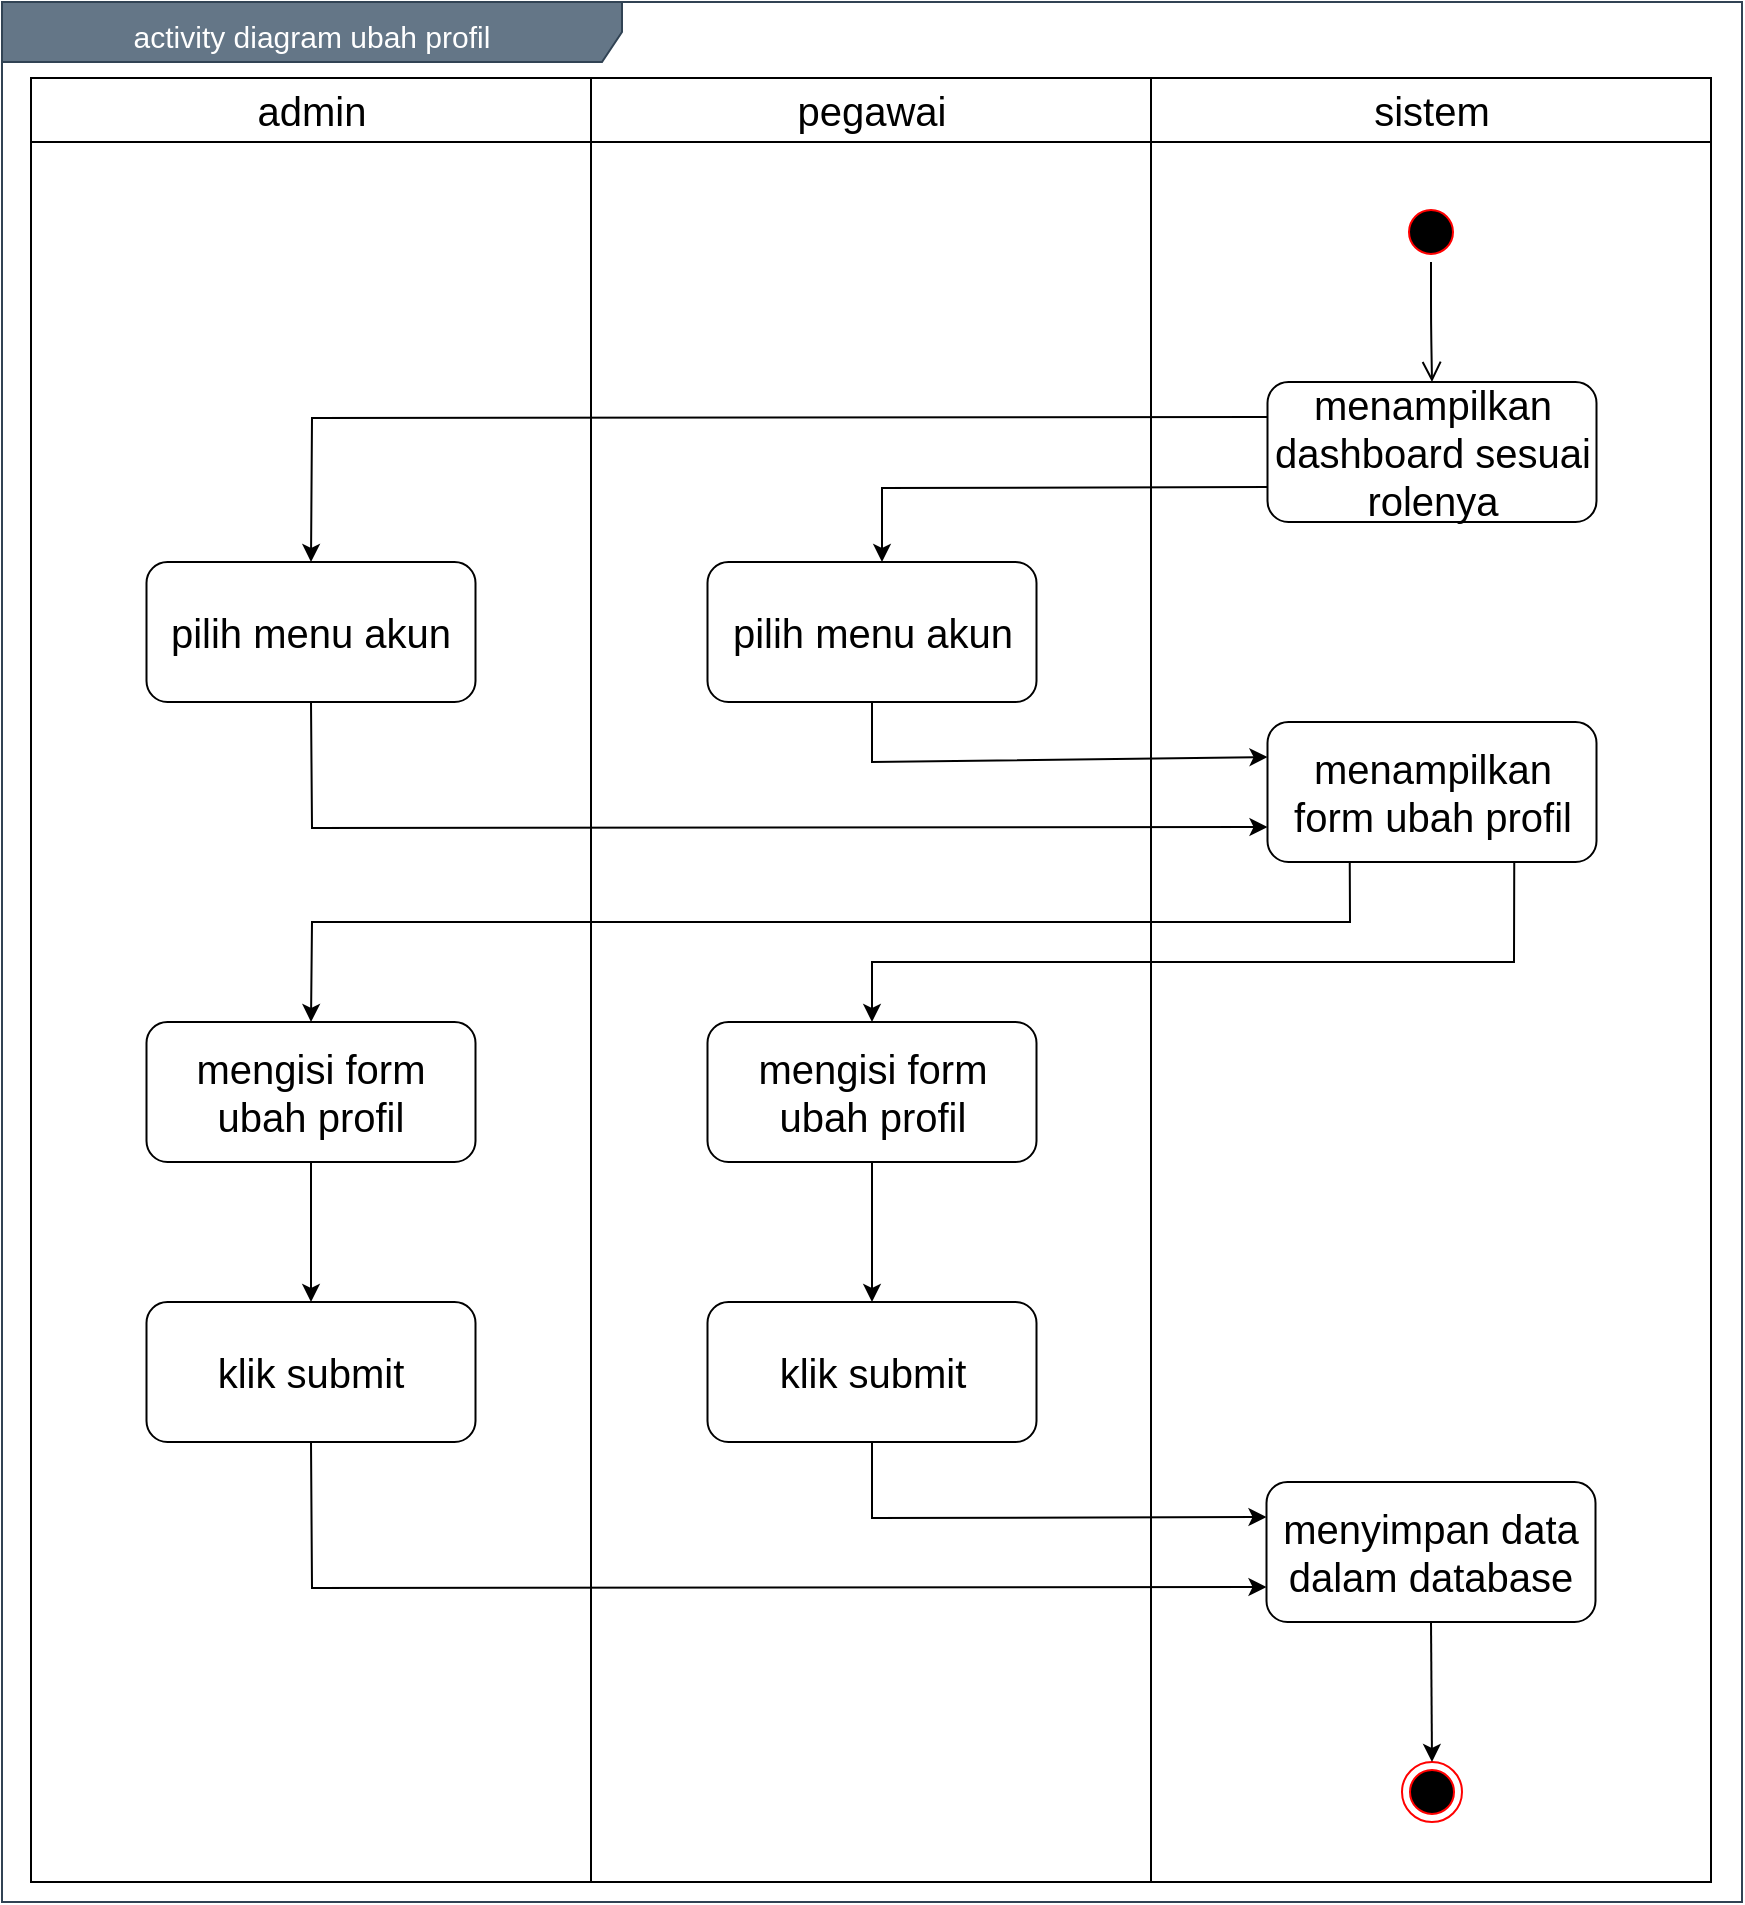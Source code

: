 <mxfile version="14.9.6" type="device"><diagram id="mLuHJWRpZgauez6iFY-a" name="Page-1"><mxGraphModel dx="1456" dy="793" grid="1" gridSize="10" guides="1" tooltips="1" connect="1" arrows="1" fold="1" page="1" pageScale="1" pageWidth="850" pageHeight="1100" math="0" shadow="0"><root><mxCell id="0"/><mxCell id="1" parent="0"/><mxCell id="Dcq84_i1NAkIxWLkV5Iy-1" value="&lt;font style=&quot;font-size: 15px&quot;&gt;activity diagram ubah profil&lt;/font&gt;" style="shape=umlFrame;whiteSpace=wrap;html=1;fontSize=20;align=center;width=310;height=30;fillColor=#647687;strokeColor=#314354;fontColor=#ffffff;" vertex="1" parent="1"><mxGeometry x="160" y="100" width="870" height="950" as="geometry"/></mxCell><mxCell id="Dcq84_i1NAkIxWLkV5Iy-2" value="admin" style="swimlane;whiteSpace=wrap;fontSize=20;fontStyle=0;startSize=32;" vertex="1" parent="1"><mxGeometry x="174.5" y="138" width="280" height="902" as="geometry"/></mxCell><mxCell id="Dcq84_i1NAkIxWLkV5Iy-3" value="pilih menu akun" style="rounded=1;whiteSpace=wrap;html=1;fontSize=20;align=center;" vertex="1" parent="Dcq84_i1NAkIxWLkV5Iy-2"><mxGeometry x="57.75" y="242" width="164.5" height="70" as="geometry"/></mxCell><mxCell id="Dcq84_i1NAkIxWLkV5Iy-4" value="mengisi form ubah profil" style="rounded=1;whiteSpace=wrap;html=1;fontSize=20;align=center;" vertex="1" parent="Dcq84_i1NAkIxWLkV5Iy-2"><mxGeometry x="57.75" y="472" width="164.5" height="70" as="geometry"/></mxCell><mxCell id="Dcq84_i1NAkIxWLkV5Iy-6" value="pegawai" style="swimlane;whiteSpace=wrap;fontSize=20;fontStyle=0;startSize=32;" vertex="1" parent="1"><mxGeometry x="454.5" y="138" width="280" height="902" as="geometry"/></mxCell><mxCell id="Dcq84_i1NAkIxWLkV5Iy-17" value="mengisi form ubah profil" style="rounded=1;whiteSpace=wrap;html=1;fontSize=20;align=center;" vertex="1" parent="Dcq84_i1NAkIxWLkV5Iy-6"><mxGeometry x="58.25" y="472" width="164.5" height="70" as="geometry"/></mxCell><mxCell id="Dcq84_i1NAkIxWLkV5Iy-7" value="sistem" style="swimlane;whiteSpace=wrap;fontSize=20;fontStyle=0;startSize=32;" vertex="1" parent="1"><mxGeometry x="734.5" y="138" width="280" height="902" as="geometry"/></mxCell><mxCell id="Dcq84_i1NAkIxWLkV5Iy-8" value="" style="ellipse;html=1;shape=endState;fillColor=#000000;strokeColor=#ff0000;fontSize=20;align=center;" vertex="1" parent="Dcq84_i1NAkIxWLkV5Iy-7"><mxGeometry x="125.5" y="842" width="30" height="30" as="geometry"/></mxCell><mxCell id="Dcq84_i1NAkIxWLkV5Iy-9" value="" style="ellipse;html=1;shape=startState;fillColor=#000000;strokeColor=#ff0000;fontSize=20;align=center;" vertex="1" parent="Dcq84_i1NAkIxWLkV5Iy-7"><mxGeometry x="125" y="62" width="30" height="30" as="geometry"/></mxCell><mxCell id="Dcq84_i1NAkIxWLkV5Iy-10" value="" style="edgeStyle=orthogonalEdgeStyle;html=1;verticalAlign=bottom;endArrow=open;endSize=8;fontSize=20;entryX=0.5;entryY=0;entryDx=0;entryDy=0;" edge="1" parent="Dcq84_i1NAkIxWLkV5Iy-7" source="Dcq84_i1NAkIxWLkV5Iy-9" target="Dcq84_i1NAkIxWLkV5Iy-11"><mxGeometry relative="1" as="geometry"><mxPoint x="140" y="152" as="targetPoint"/></mxGeometry></mxCell><mxCell id="Dcq84_i1NAkIxWLkV5Iy-11" value="menampilkan dashboard sesuai rolenya" style="rounded=1;whiteSpace=wrap;html=1;fontSize=20;align=center;" vertex="1" parent="Dcq84_i1NAkIxWLkV5Iy-7"><mxGeometry x="58.25" y="152" width="164.5" height="70" as="geometry"/></mxCell><mxCell id="Dcq84_i1NAkIxWLkV5Iy-23" value="menampilkan form ubah profil" style="rounded=1;whiteSpace=wrap;html=1;fontSize=20;align=center;" vertex="1" parent="Dcq84_i1NAkIxWLkV5Iy-7"><mxGeometry x="58.25" y="322" width="164.5" height="70" as="geometry"/></mxCell><mxCell id="Dcq84_i1NAkIxWLkV5Iy-12" value="pilih menu akun" style="rounded=1;whiteSpace=wrap;html=1;fontSize=20;align=center;" vertex="1" parent="1"><mxGeometry x="512.75" y="380" width="164.5" height="70" as="geometry"/></mxCell><mxCell id="Dcq84_i1NAkIxWLkV5Iy-16" value="" style="endArrow=classic;html=1;fontSize=20;strokeColor=#000000;entryX=0.5;entryY=0;entryDx=0;entryDy=0;exitX=0.5;exitY=1;exitDx=0;exitDy=0;" edge="1" parent="1" source="Dcq84_i1NAkIxWLkV5Iy-26" target="Dcq84_i1NAkIxWLkV5Iy-8"><mxGeometry width="50" height="50" relative="1" as="geometry"><mxPoint x="874.5" y="1020" as="sourcePoint"/><mxPoint x="894.5" y="1396.0" as="targetPoint"/></mxGeometry></mxCell><mxCell id="Dcq84_i1NAkIxWLkV5Iy-18" value="" style="endArrow=classic;html=1;exitX=0;exitY=0.75;exitDx=0;exitDy=0;rounded=0;" edge="1" parent="1" source="Dcq84_i1NAkIxWLkV5Iy-11"><mxGeometry width="50" height="50" relative="1" as="geometry"><mxPoint x="600" y="580" as="sourcePoint"/><mxPoint x="600" y="380" as="targetPoint"/><Array as="points"><mxPoint x="600" y="343"/></Array></mxGeometry></mxCell><mxCell id="Dcq84_i1NAkIxWLkV5Iy-19" value="" style="endArrow=classic;html=1;exitX=0;exitY=0.25;exitDx=0;exitDy=0;rounded=0;entryX=0.5;entryY=0;entryDx=0;entryDy=0;" edge="1" parent="1" source="Dcq84_i1NAkIxWLkV5Iy-11" target="Dcq84_i1NAkIxWLkV5Iy-3"><mxGeometry width="50" height="50" relative="1" as="geometry"><mxPoint x="802.75" y="352.5" as="sourcePoint"/><mxPoint x="610" y="390" as="targetPoint"/><Array as="points"><mxPoint x="315" y="308"/></Array></mxGeometry></mxCell><mxCell id="Dcq84_i1NAkIxWLkV5Iy-21" value="klik submit" style="rounded=1;whiteSpace=wrap;html=1;fontSize=20;align=center;" vertex="1" parent="1"><mxGeometry x="232.25" y="750" width="164.5" height="70" as="geometry"/></mxCell><mxCell id="Dcq84_i1NAkIxWLkV5Iy-22" value="klik submit" style="rounded=1;whiteSpace=wrap;html=1;fontSize=20;align=center;" vertex="1" parent="1"><mxGeometry x="512.75" y="750" width="164.5" height="70" as="geometry"/></mxCell><mxCell id="Dcq84_i1NAkIxWLkV5Iy-26" value="menyimpan data dalam database" style="rounded=1;whiteSpace=wrap;html=1;fontSize=20;align=center;" vertex="1" parent="1"><mxGeometry x="792.25" y="840" width="164.5" height="70" as="geometry"/></mxCell><mxCell id="Dcq84_i1NAkIxWLkV5Iy-27" value="" style="endArrow=classic;html=1;entryX=0;entryY=0.25;entryDx=0;entryDy=0;exitX=0.5;exitY=1;exitDx=0;exitDy=0;rounded=0;" edge="1" parent="1" source="Dcq84_i1NAkIxWLkV5Iy-12" target="Dcq84_i1NAkIxWLkV5Iy-23"><mxGeometry width="50" height="50" relative="1" as="geometry"><mxPoint x="550" y="460" as="sourcePoint"/><mxPoint x="600" y="410" as="targetPoint"/><Array as="points"><mxPoint x="595" y="480"/></Array></mxGeometry></mxCell><mxCell id="Dcq84_i1NAkIxWLkV5Iy-28" value="" style="endArrow=classic;html=1;entryX=0;entryY=0.75;entryDx=0;entryDy=0;exitX=0.5;exitY=1;exitDx=0;exitDy=0;rounded=0;" edge="1" parent="1" source="Dcq84_i1NAkIxWLkV5Iy-3" target="Dcq84_i1NAkIxWLkV5Iy-23"><mxGeometry width="50" height="50" relative="1" as="geometry"><mxPoint x="550" y="570" as="sourcePoint"/><mxPoint x="600" y="520" as="targetPoint"/><Array as="points"><mxPoint x="315" y="513"/></Array></mxGeometry></mxCell><mxCell id="Dcq84_i1NAkIxWLkV5Iy-29" value="" style="endArrow=classic;html=1;exitX=0.25;exitY=1;exitDx=0;exitDy=0;entryX=0.5;entryY=0;entryDx=0;entryDy=0;rounded=0;" edge="1" parent="1" source="Dcq84_i1NAkIxWLkV5Iy-23" target="Dcq84_i1NAkIxWLkV5Iy-4"><mxGeometry width="50" height="50" relative="1" as="geometry"><mxPoint x="550" y="680" as="sourcePoint"/><mxPoint x="600" y="630" as="targetPoint"/><Array as="points"><mxPoint x="834" y="560"/><mxPoint x="315" y="560"/></Array></mxGeometry></mxCell><mxCell id="Dcq84_i1NAkIxWLkV5Iy-30" value="" style="endArrow=classic;html=1;exitX=0.75;exitY=1;exitDx=0;exitDy=0;entryX=0.5;entryY=0;entryDx=0;entryDy=0;rounded=0;" edge="1" parent="1" source="Dcq84_i1NAkIxWLkV5Iy-23" target="Dcq84_i1NAkIxWLkV5Iy-17"><mxGeometry width="50" height="50" relative="1" as="geometry"><mxPoint x="550" y="680" as="sourcePoint"/><mxPoint x="600" y="630" as="targetPoint"/><Array as="points"><mxPoint x="916" y="580"/><mxPoint x="595" y="580"/></Array></mxGeometry></mxCell><mxCell id="Dcq84_i1NAkIxWLkV5Iy-31" value="" style="endArrow=classic;html=1;entryX=0.5;entryY=0;entryDx=0;entryDy=0;exitX=0.5;exitY=1;exitDx=0;exitDy=0;" edge="1" parent="1" source="Dcq84_i1NAkIxWLkV5Iy-17" target="Dcq84_i1NAkIxWLkV5Iy-22"><mxGeometry width="50" height="50" relative="1" as="geometry"><mxPoint x="550" y="570" as="sourcePoint"/><mxPoint x="600" y="520" as="targetPoint"/></mxGeometry></mxCell><mxCell id="Dcq84_i1NAkIxWLkV5Iy-32" value="" style="endArrow=classic;html=1;entryX=0.5;entryY=0;entryDx=0;entryDy=0;exitX=0.5;exitY=1;exitDx=0;exitDy=0;" edge="1" parent="1" source="Dcq84_i1NAkIxWLkV5Iy-4" target="Dcq84_i1NAkIxWLkV5Iy-21"><mxGeometry width="50" height="50" relative="1" as="geometry"><mxPoint x="605" y="690" as="sourcePoint"/><mxPoint x="605" y="760" as="targetPoint"/></mxGeometry></mxCell><mxCell id="Dcq84_i1NAkIxWLkV5Iy-33" value="" style="endArrow=classic;html=1;entryX=0;entryY=0.25;entryDx=0;entryDy=0;exitX=0.5;exitY=1;exitDx=0;exitDy=0;rounded=0;" edge="1" parent="1" source="Dcq84_i1NAkIxWLkV5Iy-22" target="Dcq84_i1NAkIxWLkV5Iy-26"><mxGeometry width="50" height="50" relative="1" as="geometry"><mxPoint x="550" y="680" as="sourcePoint"/><mxPoint x="600" y="630" as="targetPoint"/><Array as="points"><mxPoint x="595" y="858"/></Array></mxGeometry></mxCell><mxCell id="Dcq84_i1NAkIxWLkV5Iy-34" value="" style="endArrow=classic;html=1;entryX=0;entryY=0.75;entryDx=0;entryDy=0;exitX=0.5;exitY=1;exitDx=0;exitDy=0;rounded=0;" edge="1" parent="1" source="Dcq84_i1NAkIxWLkV5Iy-21" target="Dcq84_i1NAkIxWLkV5Iy-26"><mxGeometry width="50" height="50" relative="1" as="geometry"><mxPoint x="550" y="790" as="sourcePoint"/><mxPoint x="600" y="740" as="targetPoint"/><Array as="points"><mxPoint x="315" y="893"/></Array></mxGeometry></mxCell></root></mxGraphModel></diagram></mxfile>
